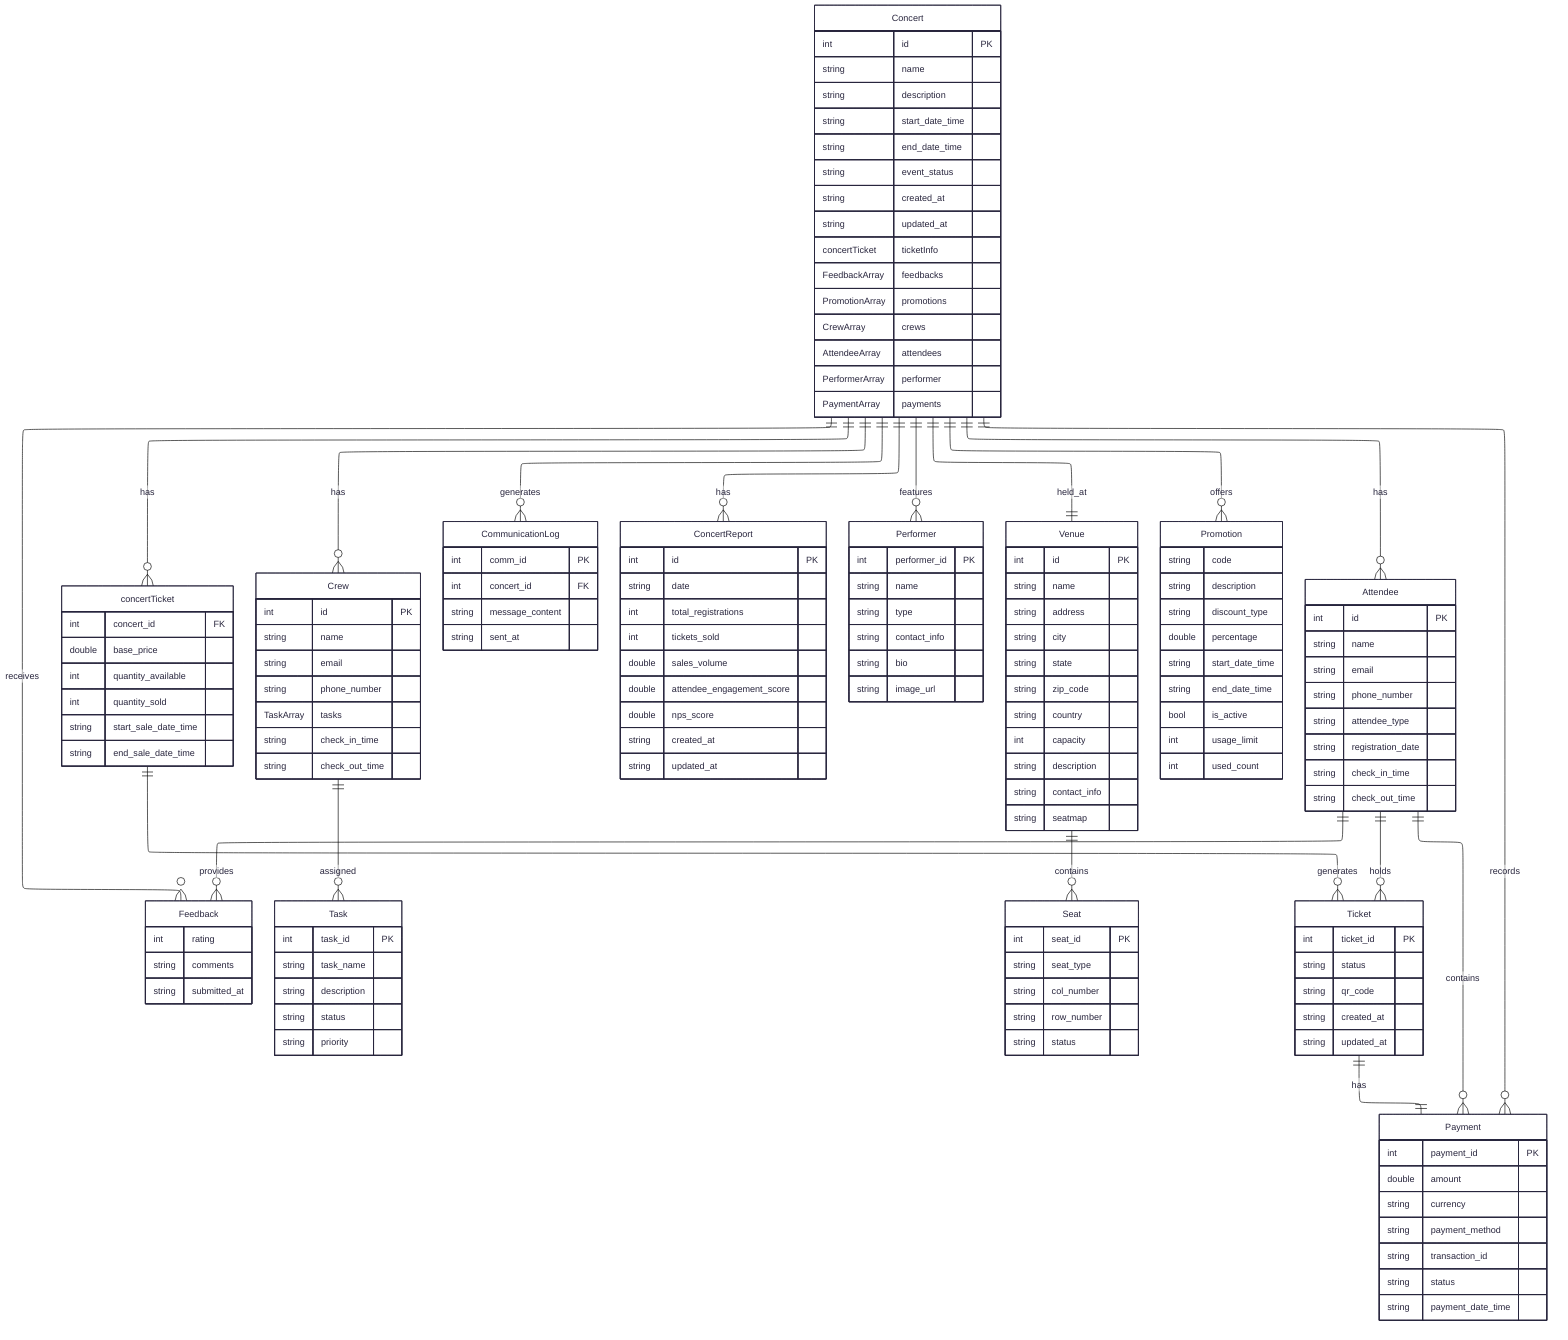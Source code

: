 ---
config:
  layout: elk
  theme: redux
---
erDiagram
    direction TB
    Concert {
        int id PK  
        string name  
        string description  
        string start_date_time  
        string end_date_time  
        string event_status  
        string created_at  
        string updated_at  
        concertTicket ticketInfo  
        FeedbackArray feedbacks  
        PromotionArray promotions  
        CrewArray crews  
        AttendeeArray attendees  
        PerformerArray performer  
        PaymentArray payments  
    }
    concertTicket {
        int concert_id FK  
        double base_price  
        int quantity_available  
        int quantity_sold  
        string start_sale_date_time  
        string end_sale_date_time  
    }
    Crew {
        int id PK  
        string name  
        string email  
        string phone_number  
        TaskArray tasks  
        string check_in_time  
        string check_out_time  
    }
    Payment {
        int payment_id PK  
        double amount  
        string currency  
        string payment_method  
        string transaction_id  
        string status  
        string payment_date_time  
    }
    CommunicationLog {
        int comm_id PK  
        int concert_id FK  
        string message_content  
        string sent_at  
    }
    ConcertReport {
        int id PK  
        string date  
        int total_registrations  
        int tickets_sold  
        double sales_volume  
        double attendee_engagement_score  
        double nps_score  
        string created_at  
        string updated_at  
    }
    Feedback {
        int rating  
        string comments  
        string submitted_at  
    }
    Task {
        int task_id PK  
        string task_name  
        string description  
        string status  
        string priority  
    }
    Seat {
        int seat_id PK  
        string seat_type  
        string col_number  
        string row_number  
        string status  
    }
    Performer {
        int performer_id PK  
        string name  
        string type  
        string contact_info  
        string bio  
        string image_url  
    }
    Ticket {
        int ticket_id PK  
        string status  
        string qr_code  
        string created_at  
        string updated_at  
    }
    Venue {
        int id PK  
        string name  
        string address  
        string city  
        string state  
        string zip_code  
        string country  
        int capacity  
        string description  
        string contact_info  
        string seatmap  
    }
    Promotion {
        string code  
        string description  
        string discount_type  
        double percentage  
        string start_date_time  
        string end_date_time  
        bool is_active  
        int usage_limit  
        int used_count  
    }
    Attendee {
        int id PK  
        string name  
        string email  
        string phone_number  
        string attendee_type  
        string registration_date  
        string check_in_time  
        string check_out_time  
    }
    Concert||--o{concertTicket:"has"
    Concert||--o{Feedback:"receives"
    Concert||--o{Promotion:"offers"
    Concert||--o{Crew:"has"
    Concert||--o{Attendee:"has"
    Concert||--o{Performer:"features"
    Concert||--||Venue:"held_at"
    Concert||--o{CommunicationLog:"generates"
    Concert||--o{ConcertReport:"has"
    Concert||--o{Payment:"records"
    Crew||--o{Task:"assigned"
    Attendee||--o{Ticket:"holds"
    Attendee||--o{Feedback:"provides"
    Attendee||--o{Payment:"contains"
    Venue||--o{Seat:"contains"
    concertTicket||--o{Ticket:"generates"
    Ticket||--||Payment:"has"